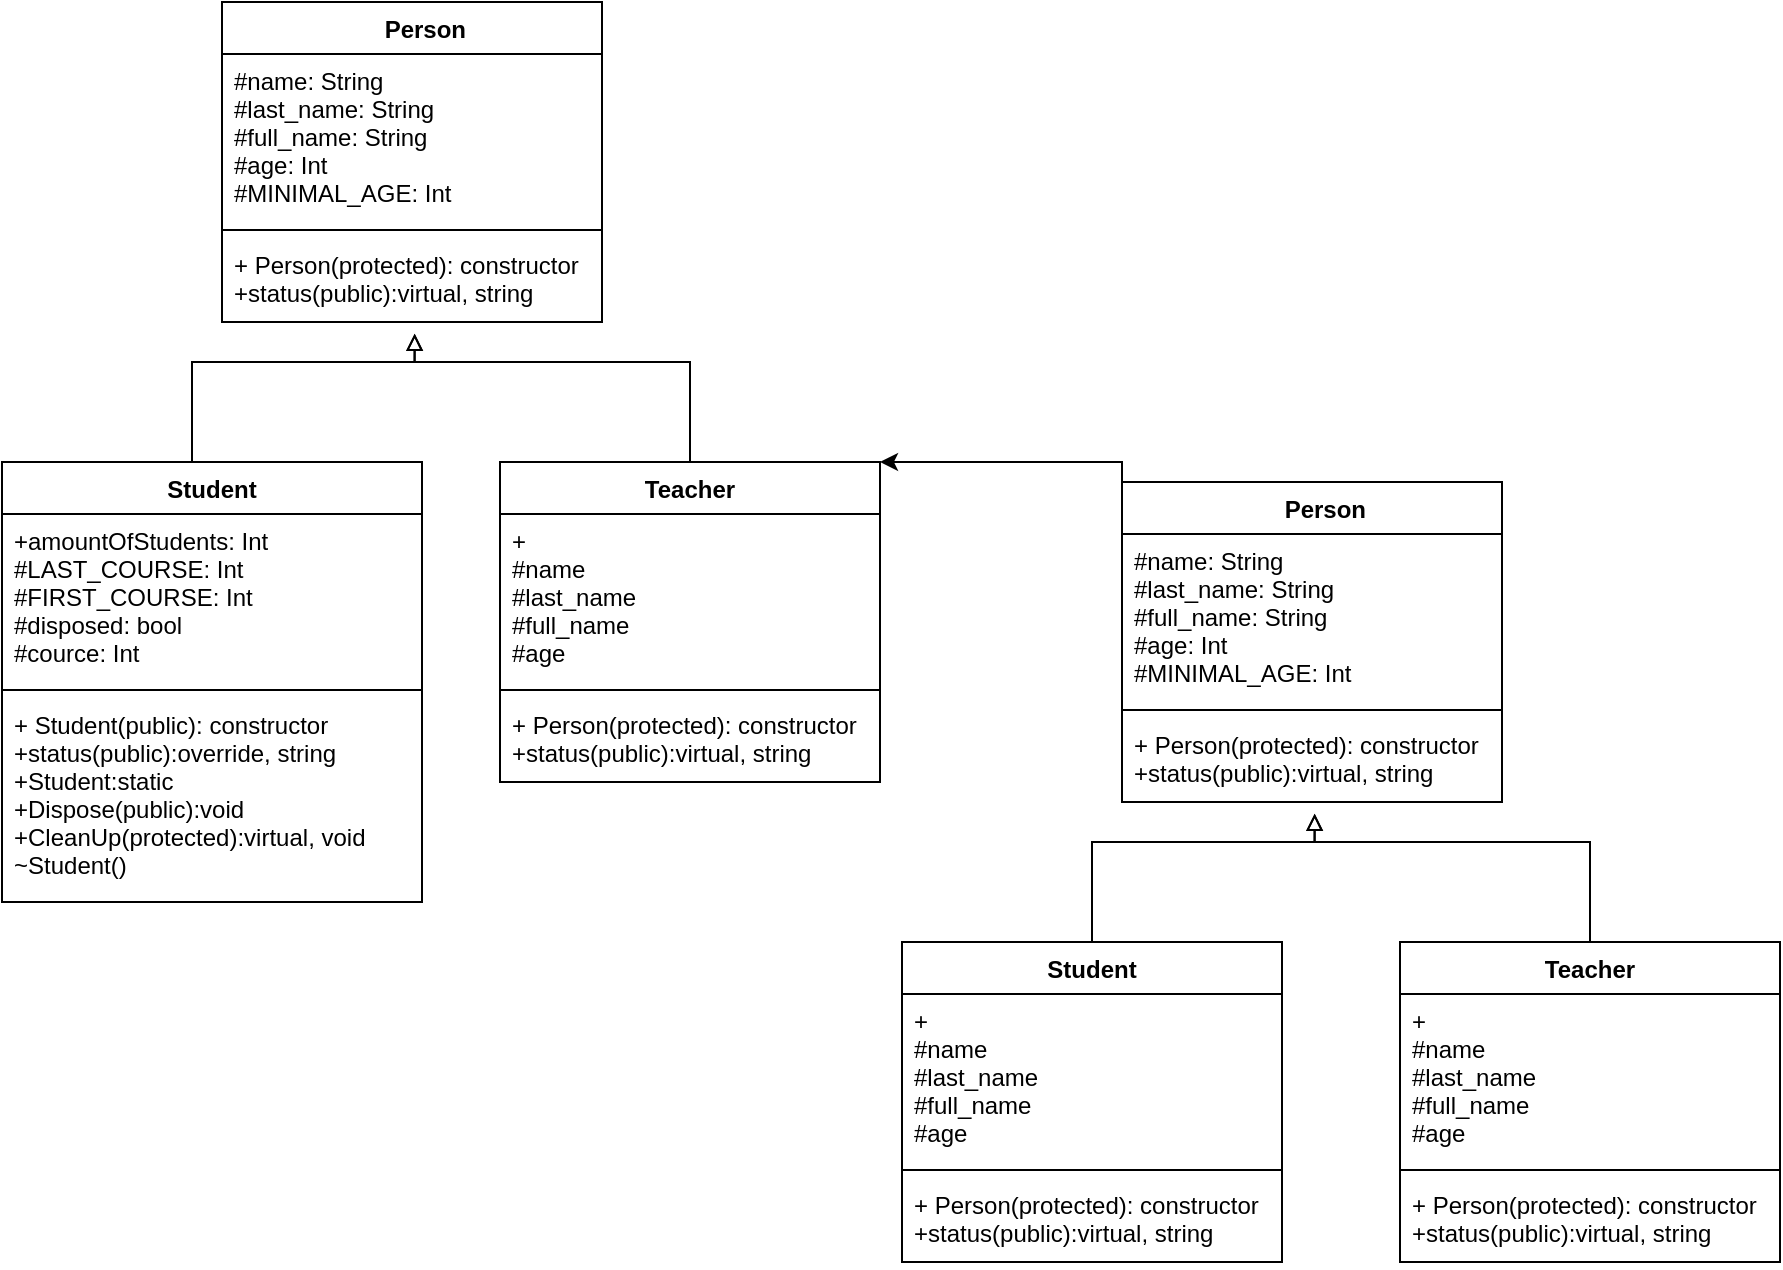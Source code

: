 <mxfile version="20.4.0" type="github">
  <diagram id="Dr2x7XwVAnWAEyWrlXYZ" name="Страница 1">
    <mxGraphModel dx="460" dy="433" grid="1" gridSize="10" guides="1" tooltips="1" connect="1" arrows="1" fold="1" page="1" pageScale="1" pageWidth="827" pageHeight="1169" math="0" shadow="0">
      <root>
        <mxCell id="0" />
        <mxCell id="1" parent="0" />
        <mxCell id="Jb1I6QxxHUKZY7F4_cGY-1" value="    Person" style="swimlane;fontStyle=1;align=center;verticalAlign=top;childLayout=stackLayout;horizontal=1;startSize=26;horizontalStack=0;resizeParent=1;resizeParentMax=0;resizeLast=0;collapsible=1;marginBottom=0;" vertex="1" parent="1">
          <mxGeometry x="180" y="70" width="190" height="160" as="geometry" />
        </mxCell>
        <mxCell id="Jb1I6QxxHUKZY7F4_cGY-2" value="#name: String&#xa;#last_name: String&#xa;#full_name: String&#xa;#age: Int&#xa;#MINIMAL_AGE: Int" style="text;strokeColor=none;fillColor=none;align=left;verticalAlign=top;spacingLeft=4;spacingRight=4;overflow=hidden;rotatable=0;points=[[0,0.5],[1,0.5]];portConstraint=eastwest;" vertex="1" parent="Jb1I6QxxHUKZY7F4_cGY-1">
          <mxGeometry y="26" width="190" height="84" as="geometry" />
        </mxCell>
        <mxCell id="Jb1I6QxxHUKZY7F4_cGY-3" value="" style="line;strokeWidth=1;fillColor=none;align=left;verticalAlign=middle;spacingTop=-1;spacingLeft=3;spacingRight=3;rotatable=0;labelPosition=right;points=[];portConstraint=eastwest;strokeColor=inherit;" vertex="1" parent="Jb1I6QxxHUKZY7F4_cGY-1">
          <mxGeometry y="110" width="190" height="8" as="geometry" />
        </mxCell>
        <mxCell id="Jb1I6QxxHUKZY7F4_cGY-4" value="+ Person(protected): constructor&#xa;+status(public):virtual, string" style="text;strokeColor=none;fillColor=none;align=left;verticalAlign=top;spacingLeft=4;spacingRight=4;overflow=hidden;rotatable=0;points=[[0,0.5],[1,0.5]];portConstraint=eastwest;" vertex="1" parent="Jb1I6QxxHUKZY7F4_cGY-1">
          <mxGeometry y="118" width="190" height="42" as="geometry" />
        </mxCell>
        <mxCell id="Jb1I6QxxHUKZY7F4_cGY-13" style="edgeStyle=orthogonalEdgeStyle;rounded=0;orthogonalLoop=1;jettySize=auto;html=1;exitX=0.5;exitY=0;exitDx=0;exitDy=0;entryX=0.507;entryY=1.139;entryDx=0;entryDy=0;entryPerimeter=0;endArrow=block;endFill=0;" edge="1" parent="1" source="Jb1I6QxxHUKZY7F4_cGY-5" target="Jb1I6QxxHUKZY7F4_cGY-4">
          <mxGeometry relative="1" as="geometry">
            <Array as="points">
              <mxPoint x="165" y="250" />
              <mxPoint x="276" y="250" />
            </Array>
          </mxGeometry>
        </mxCell>
        <mxCell id="Jb1I6QxxHUKZY7F4_cGY-5" value="Student" style="swimlane;fontStyle=1;align=center;verticalAlign=top;childLayout=stackLayout;horizontal=1;startSize=26;horizontalStack=0;resizeParent=1;resizeParentMax=0;resizeLast=0;collapsible=1;marginBottom=0;" vertex="1" parent="1">
          <mxGeometry x="70" y="300" width="210" height="220" as="geometry" />
        </mxCell>
        <mxCell id="Jb1I6QxxHUKZY7F4_cGY-6" value="+amountOfStudents: Int&#xa;#LAST_COURSE: Int&#xa;#FIRST_COURSE: Int&#xa;#disposed: bool&#xa;#cource: Int&#xa;" style="text;strokeColor=none;fillColor=none;align=left;verticalAlign=top;spacingLeft=4;spacingRight=4;overflow=hidden;rotatable=0;points=[[0,0.5],[1,0.5]];portConstraint=eastwest;" vertex="1" parent="Jb1I6QxxHUKZY7F4_cGY-5">
          <mxGeometry y="26" width="210" height="84" as="geometry" />
        </mxCell>
        <mxCell id="Jb1I6QxxHUKZY7F4_cGY-7" value="" style="line;strokeWidth=1;fillColor=none;align=left;verticalAlign=middle;spacingTop=-1;spacingLeft=3;spacingRight=3;rotatable=0;labelPosition=right;points=[];portConstraint=eastwest;strokeColor=inherit;" vertex="1" parent="Jb1I6QxxHUKZY7F4_cGY-5">
          <mxGeometry y="110" width="210" height="8" as="geometry" />
        </mxCell>
        <mxCell id="Jb1I6QxxHUKZY7F4_cGY-8" value="+ Student(public): constructor&#xa;+status(public):override, string&#xa;+Student:static&#xa;+Dispose(public):void&#xa;+CleanUp(protected):virtual, void&#xa;~Student()" style="text;strokeColor=none;fillColor=none;align=left;verticalAlign=top;spacingLeft=4;spacingRight=4;overflow=hidden;rotatable=0;points=[[0,0.5],[1,0.5]];portConstraint=eastwest;" vertex="1" parent="Jb1I6QxxHUKZY7F4_cGY-5">
          <mxGeometry y="118" width="210" height="102" as="geometry" />
        </mxCell>
        <mxCell id="Jb1I6QxxHUKZY7F4_cGY-14" style="edgeStyle=orthogonalEdgeStyle;rounded=0;orthogonalLoop=1;jettySize=auto;html=1;exitX=0.5;exitY=0;exitDx=0;exitDy=0;entryX=0.507;entryY=1.139;entryDx=0;entryDy=0;entryPerimeter=0;endArrow=block;endFill=0;" edge="1" parent="1" source="Jb1I6QxxHUKZY7F4_cGY-9" target="Jb1I6QxxHUKZY7F4_cGY-4">
          <mxGeometry relative="1" as="geometry">
            <Array as="points">
              <mxPoint x="414" y="250" />
              <mxPoint x="276" y="250" />
            </Array>
          </mxGeometry>
        </mxCell>
        <mxCell id="Jb1I6QxxHUKZY7F4_cGY-9" value="Teacher" style="swimlane;fontStyle=1;align=center;verticalAlign=top;childLayout=stackLayout;horizontal=1;startSize=26;horizontalStack=0;resizeParent=1;resizeParentMax=0;resizeLast=0;collapsible=1;marginBottom=0;" vertex="1" parent="1">
          <mxGeometry x="319" y="300" width="190" height="160" as="geometry" />
        </mxCell>
        <mxCell id="Jb1I6QxxHUKZY7F4_cGY-10" value="+&#xa;#name&#xa;#last_name&#xa;#full_name&#xa;#age&#xa;" style="text;strokeColor=none;fillColor=none;align=left;verticalAlign=top;spacingLeft=4;spacingRight=4;overflow=hidden;rotatable=0;points=[[0,0.5],[1,0.5]];portConstraint=eastwest;" vertex="1" parent="Jb1I6QxxHUKZY7F4_cGY-9">
          <mxGeometry y="26" width="190" height="84" as="geometry" />
        </mxCell>
        <mxCell id="Jb1I6QxxHUKZY7F4_cGY-11" value="" style="line;strokeWidth=1;fillColor=none;align=left;verticalAlign=middle;spacingTop=-1;spacingLeft=3;spacingRight=3;rotatable=0;labelPosition=right;points=[];portConstraint=eastwest;strokeColor=inherit;" vertex="1" parent="Jb1I6QxxHUKZY7F4_cGY-9">
          <mxGeometry y="110" width="190" height="8" as="geometry" />
        </mxCell>
        <mxCell id="Jb1I6QxxHUKZY7F4_cGY-12" value="+ Person(protected): constructor&#xa;+status(public):virtual, string" style="text;strokeColor=none;fillColor=none;align=left;verticalAlign=top;spacingLeft=4;spacingRight=4;overflow=hidden;rotatable=0;points=[[0,0.5],[1,0.5]];portConstraint=eastwest;" vertex="1" parent="Jb1I6QxxHUKZY7F4_cGY-9">
          <mxGeometry y="118" width="190" height="42" as="geometry" />
        </mxCell>
        <mxCell id="Jb1I6QxxHUKZY7F4_cGY-29" style="edgeStyle=orthogonalEdgeStyle;rounded=0;orthogonalLoop=1;jettySize=auto;html=1;exitX=0;exitY=0;exitDx=0;exitDy=0;entryX=1;entryY=0;entryDx=0;entryDy=0;endArrow=classic;endFill=1;" edge="1" parent="1" source="Jb1I6QxxHUKZY7F4_cGY-15" target="Jb1I6QxxHUKZY7F4_cGY-9">
          <mxGeometry relative="1" as="geometry">
            <Array as="points">
              <mxPoint x="630" y="300" />
            </Array>
          </mxGeometry>
        </mxCell>
        <mxCell id="Jb1I6QxxHUKZY7F4_cGY-15" value="    Person" style="swimlane;fontStyle=1;align=center;verticalAlign=top;childLayout=stackLayout;horizontal=1;startSize=26;horizontalStack=0;resizeParent=1;resizeParentMax=0;resizeLast=0;collapsible=1;marginBottom=0;" vertex="1" parent="1">
          <mxGeometry x="630" y="310" width="190" height="160" as="geometry" />
        </mxCell>
        <mxCell id="Jb1I6QxxHUKZY7F4_cGY-16" value="#name: String&#xa;#last_name: String&#xa;#full_name: String&#xa;#age: Int&#xa;#MINIMAL_AGE: Int" style="text;strokeColor=none;fillColor=none;align=left;verticalAlign=top;spacingLeft=4;spacingRight=4;overflow=hidden;rotatable=0;points=[[0,0.5],[1,0.5]];portConstraint=eastwest;" vertex="1" parent="Jb1I6QxxHUKZY7F4_cGY-15">
          <mxGeometry y="26" width="190" height="84" as="geometry" />
        </mxCell>
        <mxCell id="Jb1I6QxxHUKZY7F4_cGY-17" value="" style="line;strokeWidth=1;fillColor=none;align=left;verticalAlign=middle;spacingTop=-1;spacingLeft=3;spacingRight=3;rotatable=0;labelPosition=right;points=[];portConstraint=eastwest;strokeColor=inherit;" vertex="1" parent="Jb1I6QxxHUKZY7F4_cGY-15">
          <mxGeometry y="110" width="190" height="8" as="geometry" />
        </mxCell>
        <mxCell id="Jb1I6QxxHUKZY7F4_cGY-18" value="+ Person(protected): constructor&#xa;+status(public):virtual, string" style="text;strokeColor=none;fillColor=none;align=left;verticalAlign=top;spacingLeft=4;spacingRight=4;overflow=hidden;rotatable=0;points=[[0,0.5],[1,0.5]];portConstraint=eastwest;" vertex="1" parent="Jb1I6QxxHUKZY7F4_cGY-15">
          <mxGeometry y="118" width="190" height="42" as="geometry" />
        </mxCell>
        <mxCell id="Jb1I6QxxHUKZY7F4_cGY-19" style="edgeStyle=orthogonalEdgeStyle;rounded=0;orthogonalLoop=1;jettySize=auto;html=1;exitX=0.5;exitY=0;exitDx=0;exitDy=0;entryX=0.507;entryY=1.139;entryDx=0;entryDy=0;entryPerimeter=0;endArrow=block;endFill=0;" edge="1" parent="1" source="Jb1I6QxxHUKZY7F4_cGY-20" target="Jb1I6QxxHUKZY7F4_cGY-18">
          <mxGeometry relative="1" as="geometry">
            <Array as="points">
              <mxPoint x="615" y="490" />
              <mxPoint x="726" y="490" />
            </Array>
          </mxGeometry>
        </mxCell>
        <mxCell id="Jb1I6QxxHUKZY7F4_cGY-20" value="Student" style="swimlane;fontStyle=1;align=center;verticalAlign=top;childLayout=stackLayout;horizontal=1;startSize=26;horizontalStack=0;resizeParent=1;resizeParentMax=0;resizeLast=0;collapsible=1;marginBottom=0;" vertex="1" parent="1">
          <mxGeometry x="520" y="540" width="190" height="160" as="geometry" />
        </mxCell>
        <mxCell id="Jb1I6QxxHUKZY7F4_cGY-21" value="+&#xa;#name&#xa;#last_name&#xa;#full_name&#xa;#age&#xa;" style="text;strokeColor=none;fillColor=none;align=left;verticalAlign=top;spacingLeft=4;spacingRight=4;overflow=hidden;rotatable=0;points=[[0,0.5],[1,0.5]];portConstraint=eastwest;" vertex="1" parent="Jb1I6QxxHUKZY7F4_cGY-20">
          <mxGeometry y="26" width="190" height="84" as="geometry" />
        </mxCell>
        <mxCell id="Jb1I6QxxHUKZY7F4_cGY-22" value="" style="line;strokeWidth=1;fillColor=none;align=left;verticalAlign=middle;spacingTop=-1;spacingLeft=3;spacingRight=3;rotatable=0;labelPosition=right;points=[];portConstraint=eastwest;strokeColor=inherit;" vertex="1" parent="Jb1I6QxxHUKZY7F4_cGY-20">
          <mxGeometry y="110" width="190" height="8" as="geometry" />
        </mxCell>
        <mxCell id="Jb1I6QxxHUKZY7F4_cGY-23" value="+ Person(protected): constructor&#xa;+status(public):virtual, string" style="text;strokeColor=none;fillColor=none;align=left;verticalAlign=top;spacingLeft=4;spacingRight=4;overflow=hidden;rotatable=0;points=[[0,0.5],[1,0.5]];portConstraint=eastwest;" vertex="1" parent="Jb1I6QxxHUKZY7F4_cGY-20">
          <mxGeometry y="118" width="190" height="42" as="geometry" />
        </mxCell>
        <mxCell id="Jb1I6QxxHUKZY7F4_cGY-24" style="edgeStyle=orthogonalEdgeStyle;rounded=0;orthogonalLoop=1;jettySize=auto;html=1;exitX=0.5;exitY=0;exitDx=0;exitDy=0;entryX=0.507;entryY=1.139;entryDx=0;entryDy=0;entryPerimeter=0;endArrow=block;endFill=0;" edge="1" parent="1" source="Jb1I6QxxHUKZY7F4_cGY-25" target="Jb1I6QxxHUKZY7F4_cGY-18">
          <mxGeometry relative="1" as="geometry">
            <Array as="points">
              <mxPoint x="864" y="490" />
              <mxPoint x="726" y="490" />
            </Array>
          </mxGeometry>
        </mxCell>
        <mxCell id="Jb1I6QxxHUKZY7F4_cGY-25" value="Teacher" style="swimlane;fontStyle=1;align=center;verticalAlign=top;childLayout=stackLayout;horizontal=1;startSize=26;horizontalStack=0;resizeParent=1;resizeParentMax=0;resizeLast=0;collapsible=1;marginBottom=0;" vertex="1" parent="1">
          <mxGeometry x="769" y="540" width="190" height="160" as="geometry" />
        </mxCell>
        <mxCell id="Jb1I6QxxHUKZY7F4_cGY-26" value="+&#xa;#name&#xa;#last_name&#xa;#full_name&#xa;#age&#xa;" style="text;strokeColor=none;fillColor=none;align=left;verticalAlign=top;spacingLeft=4;spacingRight=4;overflow=hidden;rotatable=0;points=[[0,0.5],[1,0.5]];portConstraint=eastwest;" vertex="1" parent="Jb1I6QxxHUKZY7F4_cGY-25">
          <mxGeometry y="26" width="190" height="84" as="geometry" />
        </mxCell>
        <mxCell id="Jb1I6QxxHUKZY7F4_cGY-27" value="" style="line;strokeWidth=1;fillColor=none;align=left;verticalAlign=middle;spacingTop=-1;spacingLeft=3;spacingRight=3;rotatable=0;labelPosition=right;points=[];portConstraint=eastwest;strokeColor=inherit;" vertex="1" parent="Jb1I6QxxHUKZY7F4_cGY-25">
          <mxGeometry y="110" width="190" height="8" as="geometry" />
        </mxCell>
        <mxCell id="Jb1I6QxxHUKZY7F4_cGY-28" value="+ Person(protected): constructor&#xa;+status(public):virtual, string" style="text;strokeColor=none;fillColor=none;align=left;verticalAlign=top;spacingLeft=4;spacingRight=4;overflow=hidden;rotatable=0;points=[[0,0.5],[1,0.5]];portConstraint=eastwest;" vertex="1" parent="Jb1I6QxxHUKZY7F4_cGY-25">
          <mxGeometry y="118" width="190" height="42" as="geometry" />
        </mxCell>
      </root>
    </mxGraphModel>
  </diagram>
</mxfile>
